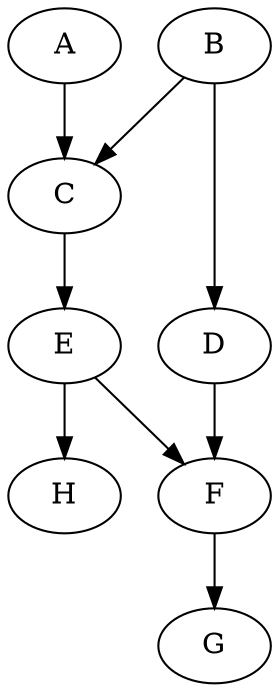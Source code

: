 digraph {
    A -> C
    C -> E

    E -> H
    E -> F

    B -> D 

    B -> C
    D -> F
    F -> G

}